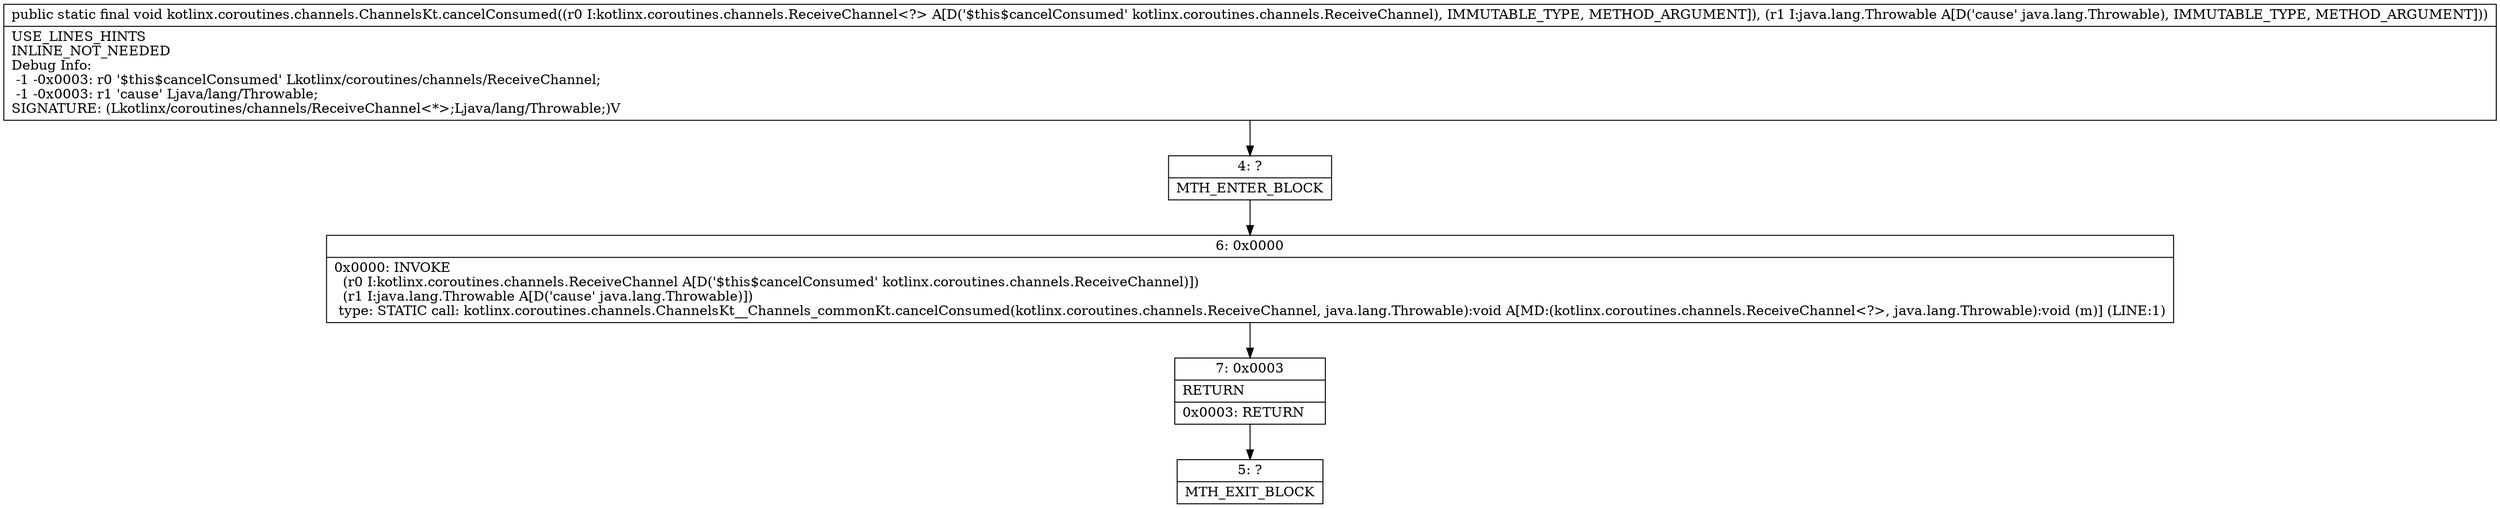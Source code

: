 digraph "CFG forkotlinx.coroutines.channels.ChannelsKt.cancelConsumed(Lkotlinx\/coroutines\/channels\/ReceiveChannel;Ljava\/lang\/Throwable;)V" {
Node_4 [shape=record,label="{4\:\ ?|MTH_ENTER_BLOCK\l}"];
Node_6 [shape=record,label="{6\:\ 0x0000|0x0000: INVOKE  \l  (r0 I:kotlinx.coroutines.channels.ReceiveChannel A[D('$this$cancelConsumed' kotlinx.coroutines.channels.ReceiveChannel)])\l  (r1 I:java.lang.Throwable A[D('cause' java.lang.Throwable)])\l type: STATIC call: kotlinx.coroutines.channels.ChannelsKt__Channels_commonKt.cancelConsumed(kotlinx.coroutines.channels.ReceiveChannel, java.lang.Throwable):void A[MD:(kotlinx.coroutines.channels.ReceiveChannel\<?\>, java.lang.Throwable):void (m)] (LINE:1)\l}"];
Node_7 [shape=record,label="{7\:\ 0x0003|RETURN\l|0x0003: RETURN   \l}"];
Node_5 [shape=record,label="{5\:\ ?|MTH_EXIT_BLOCK\l}"];
MethodNode[shape=record,label="{public static final void kotlinx.coroutines.channels.ChannelsKt.cancelConsumed((r0 I:kotlinx.coroutines.channels.ReceiveChannel\<?\> A[D('$this$cancelConsumed' kotlinx.coroutines.channels.ReceiveChannel), IMMUTABLE_TYPE, METHOD_ARGUMENT]), (r1 I:java.lang.Throwable A[D('cause' java.lang.Throwable), IMMUTABLE_TYPE, METHOD_ARGUMENT]))  | USE_LINES_HINTS\lINLINE_NOT_NEEDED\lDebug Info:\l  \-1 \-0x0003: r0 '$this$cancelConsumed' Lkotlinx\/coroutines\/channels\/ReceiveChannel;\l  \-1 \-0x0003: r1 'cause' Ljava\/lang\/Throwable;\lSIGNATURE: (Lkotlinx\/coroutines\/channels\/ReceiveChannel\<*\>;Ljava\/lang\/Throwable;)V\l}"];
MethodNode -> Node_4;Node_4 -> Node_6;
Node_6 -> Node_7;
Node_7 -> Node_5;
}

